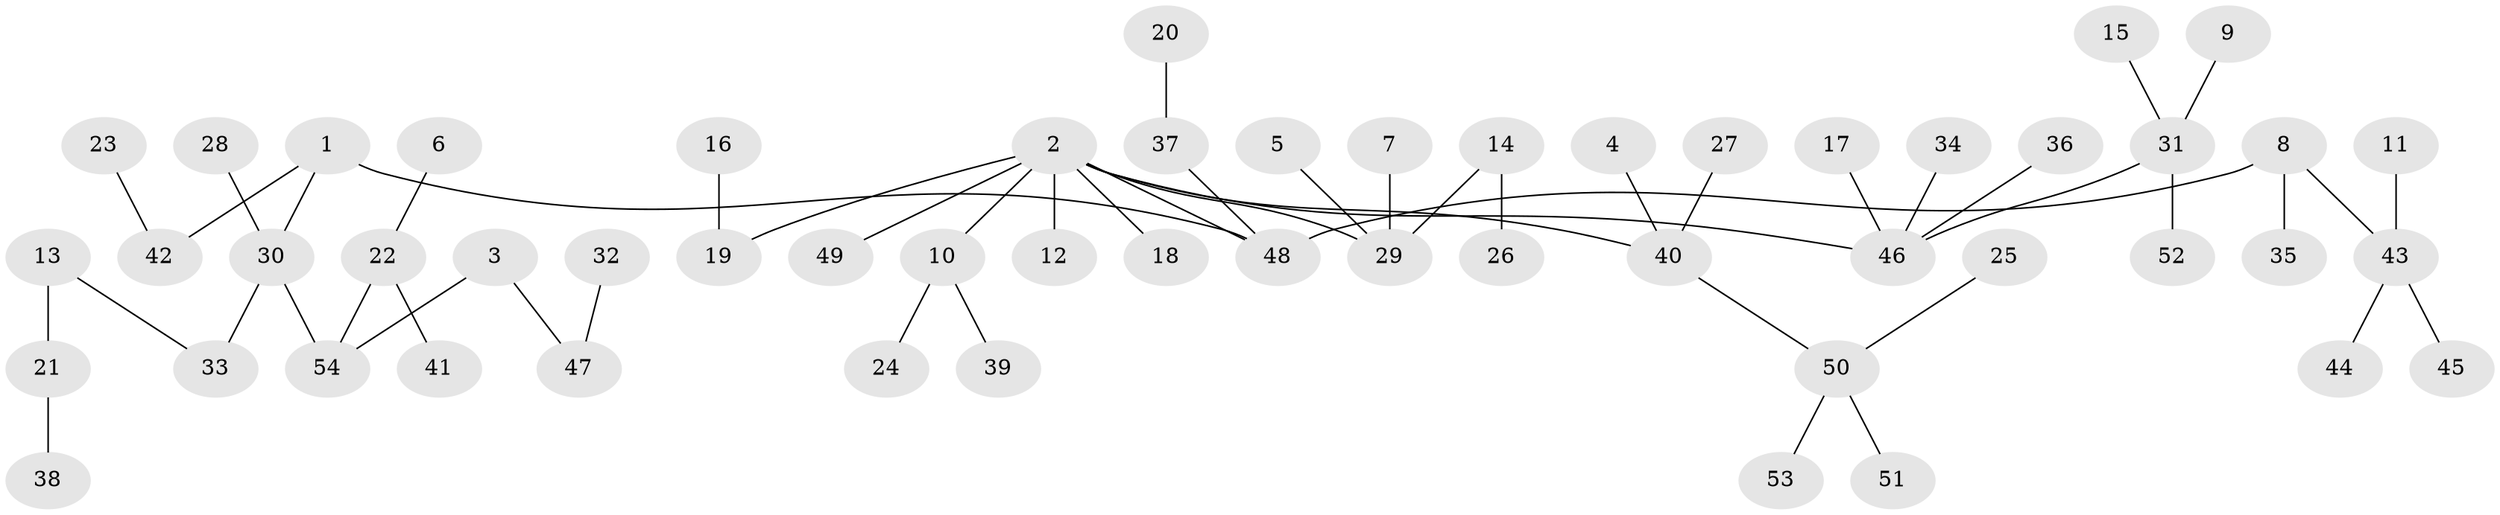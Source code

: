 // original degree distribution, {5: 0.05263157894736842, 3: 0.16541353383458646, 4: 0.05263157894736842, 8: 0.007518796992481203, 2: 0.19548872180451127, 1: 0.518796992481203, 6: 0.007518796992481203}
// Generated by graph-tools (version 1.1) at 2025/37/03/04/25 23:37:26]
// undirected, 54 vertices, 53 edges
graph export_dot {
  node [color=gray90,style=filled];
  1;
  2;
  3;
  4;
  5;
  6;
  7;
  8;
  9;
  10;
  11;
  12;
  13;
  14;
  15;
  16;
  17;
  18;
  19;
  20;
  21;
  22;
  23;
  24;
  25;
  26;
  27;
  28;
  29;
  30;
  31;
  32;
  33;
  34;
  35;
  36;
  37;
  38;
  39;
  40;
  41;
  42;
  43;
  44;
  45;
  46;
  47;
  48;
  49;
  50;
  51;
  52;
  53;
  54;
  1 -- 30 [weight=1.0];
  1 -- 42 [weight=1.0];
  1 -- 48 [weight=1.0];
  2 -- 10 [weight=1.0];
  2 -- 12 [weight=1.0];
  2 -- 18 [weight=1.0];
  2 -- 19 [weight=1.0];
  2 -- 29 [weight=1.0];
  2 -- 40 [weight=1.0];
  2 -- 46 [weight=1.0];
  2 -- 48 [weight=1.0];
  2 -- 49 [weight=1.0];
  3 -- 47 [weight=1.0];
  3 -- 54 [weight=1.0];
  4 -- 40 [weight=1.0];
  5 -- 29 [weight=1.0];
  6 -- 22 [weight=1.0];
  7 -- 29 [weight=1.0];
  8 -- 35 [weight=1.0];
  8 -- 43 [weight=1.0];
  8 -- 48 [weight=1.0];
  9 -- 31 [weight=1.0];
  10 -- 24 [weight=1.0];
  10 -- 39 [weight=1.0];
  11 -- 43 [weight=1.0];
  13 -- 21 [weight=1.0];
  13 -- 33 [weight=1.0];
  14 -- 26 [weight=1.0];
  14 -- 29 [weight=1.0];
  15 -- 31 [weight=1.0];
  16 -- 19 [weight=1.0];
  17 -- 46 [weight=1.0];
  20 -- 37 [weight=1.0];
  21 -- 38 [weight=1.0];
  22 -- 41 [weight=1.0];
  22 -- 54 [weight=1.0];
  23 -- 42 [weight=1.0];
  25 -- 50 [weight=1.0];
  27 -- 40 [weight=1.0];
  28 -- 30 [weight=1.0];
  30 -- 33 [weight=1.0];
  30 -- 54 [weight=1.0];
  31 -- 46 [weight=1.0];
  31 -- 52 [weight=1.0];
  32 -- 47 [weight=1.0];
  34 -- 46 [weight=1.0];
  36 -- 46 [weight=1.0];
  37 -- 48 [weight=1.0];
  40 -- 50 [weight=1.0];
  43 -- 44 [weight=1.0];
  43 -- 45 [weight=1.0];
  50 -- 51 [weight=1.0];
  50 -- 53 [weight=1.0];
}
